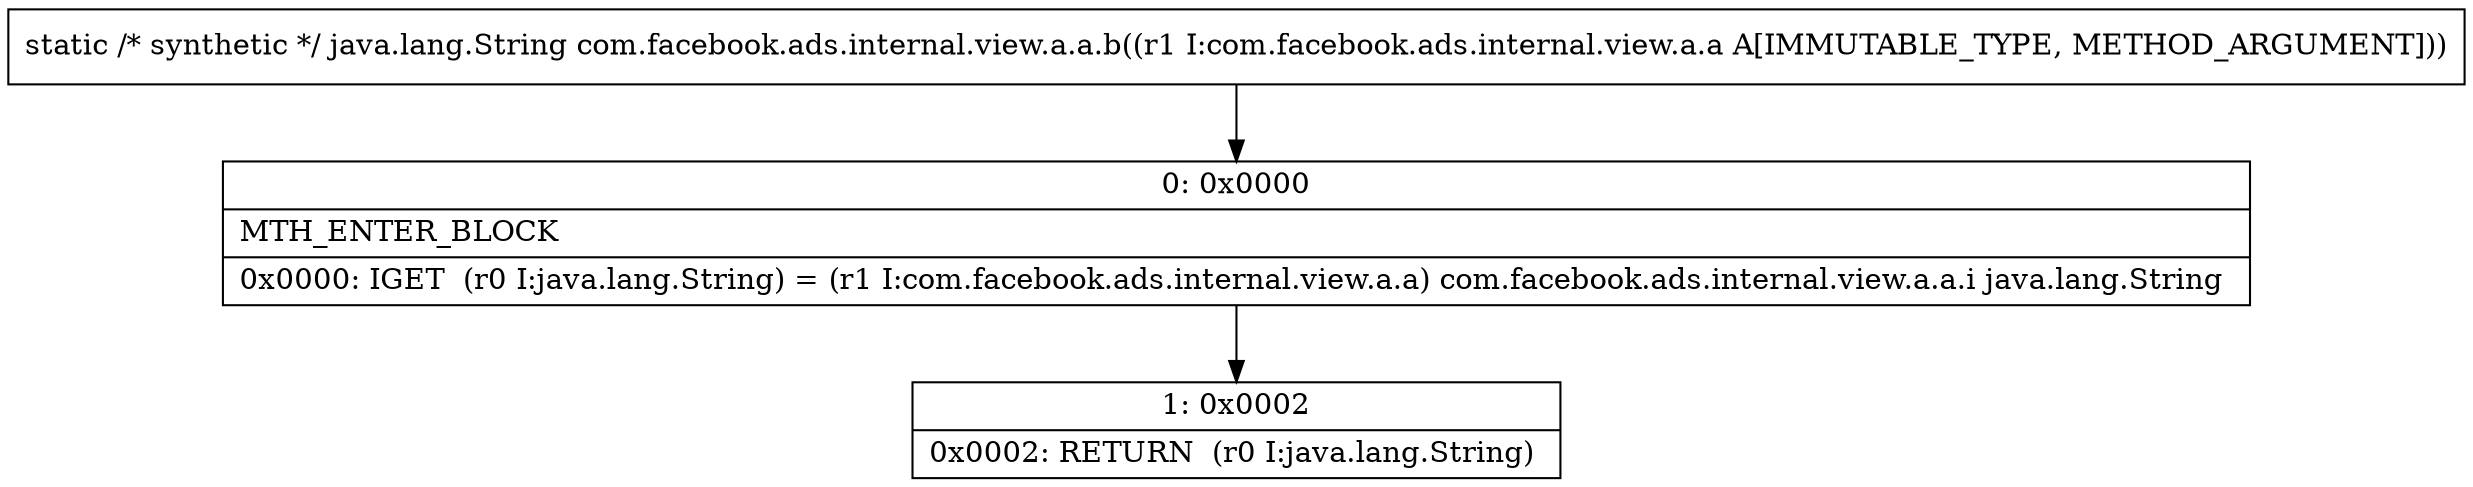 digraph "CFG forcom.facebook.ads.internal.view.a.a.b(Lcom\/facebook\/ads\/internal\/view\/a\/a;)Ljava\/lang\/String;" {
Node_0 [shape=record,label="{0\:\ 0x0000|MTH_ENTER_BLOCK\l|0x0000: IGET  (r0 I:java.lang.String) = (r1 I:com.facebook.ads.internal.view.a.a) com.facebook.ads.internal.view.a.a.i java.lang.String \l}"];
Node_1 [shape=record,label="{1\:\ 0x0002|0x0002: RETURN  (r0 I:java.lang.String) \l}"];
MethodNode[shape=record,label="{static \/* synthetic *\/ java.lang.String com.facebook.ads.internal.view.a.a.b((r1 I:com.facebook.ads.internal.view.a.a A[IMMUTABLE_TYPE, METHOD_ARGUMENT])) }"];
MethodNode -> Node_0;
Node_0 -> Node_1;
}

